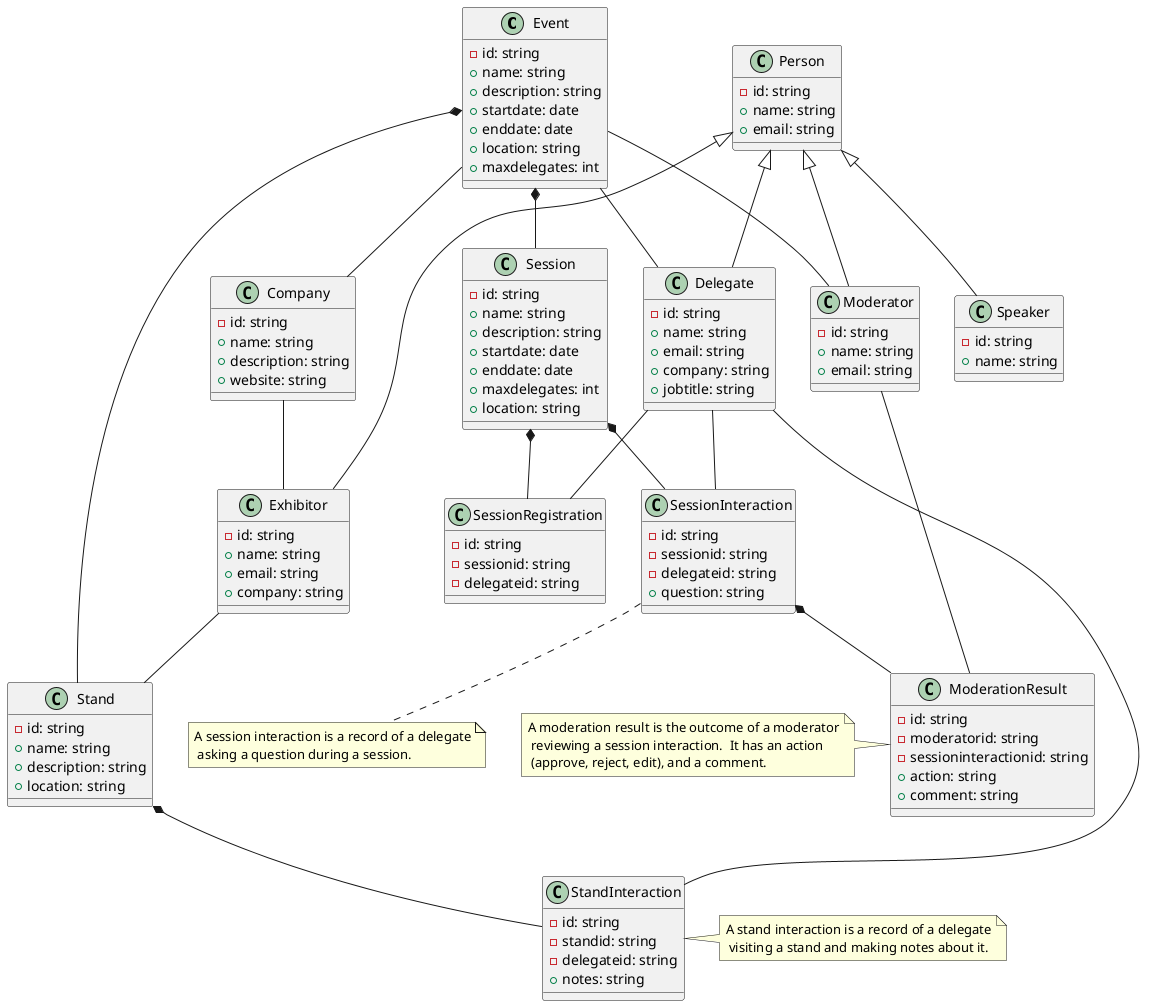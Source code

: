 @startuml BookMeIn2

/'
Glossary

Event: The event that is happening, e.g. App Development in a mobile world.
Delegates: People attending the event, sometimes on behalf of a company.
Exhibitor: A person attending the event on behalf of their company. Each Exhibitor works at one stand.
Moderator: Works in the background during a session filtering the questions sent in by delegates, for the purpose of avoiding anything unsuitable being sent to the speaker, and amalgamating similar questions into one so as to avoid repeating the same question
Session: A talk or presentation happening at the event. Several of these can happen at the same time at larger events and delegates would have to choose which ones they want to attend.  Sometimes these can require a pre-registration of interest to allow entry.
Speaker: An individual presenting the session. These can be the same as exhibitors, or they may be completely independent.
Stand: One per company at the event. These companies are ones that have paid to have a stand at the event.  Often these will be sponsors of the event looking to sell some sort of software or service to the delegates.   Multiple Exhibitors may work on one stand though.
'/

' Entities

class "Event" as event {
    - id: string
    + name: string
    + description: string
    + startdate: date
    + enddate: date
    + location: string
    + maxdelegates: int
}

class "Person" as person {
    - id: string
    + name: string
    + email: string
}

class "Delegate" as delegate {
    - id: string
    + name: string
    + email: string
    + company: string
    + jobtitle: string
}

class "Exhibitor" as exhibitor {
    - id: string
    + name: string
    + email: string
    + company: string
}

class "Moderator" as moderator {
    - id: string
    + name: string
    + email: string
}

class "Session" as session {
    - id: string
    + name: string
    + description: string
    + startdate: date
    + enddate: date
    + maxdelegates: int
    + location: string
}

class "Speaker" as speaker {
    - id: string
    + name: string
}

class "Stand" as stand {
    - id: string
    + name: string
    + description: string
    + location: string
}

class "Company" as company {
    - id: string
    + name: string
    + description: string
    + website: string
}

class "SessionRegistration" as sessionregistration {
    - id: string
    - sessionid: string
    - delegateid: string
}

class "StandInteraction" as standinteraction {
    - id: string
    - standid: string
    - delegateid: string
    + notes: string
}

class "SessionInteraction" as sessioninteraction {
    - id: string
    - sessionid: string
    - delegateid: string
    + question: string
}

class "ModerationResult" as moderationresult {
    - id: string
    - moderatorid: string
    - sessioninteractionid: string
    + action: string
    + comment: string
}

' Relationships

event -- delegate
event -- moderator
event -- company

delegate -- standinteraction
delegate -- sessioninteraction
delegate -- sessionregistration

exhibitor -- stand

company -- exhibitor

moderator -- moderationresult


' Inheritance

person <|-- delegate
person <|-- exhibitor
person <|-- moderator
person <|-- speaker

' Composition

event *-- session
event *-- stand

' Aggregation

session *-- sessioninteraction
session *-- sessionregistration
stand *-- standinteraction
sessioninteraction *-- moderationresult

' Notes

note left of moderationresult : A moderation result is the outcome of a moderator\n reviewing a session interaction.  It has an action\n (approve, reject, edit), and a comment.
note right of standinteraction : A stand interaction is a record of a delegate\n visiting a stand and making notes about it.
note bottom of sessioninteraction : A session interaction is a record of a delegate\n asking a question during a session.

@enduml